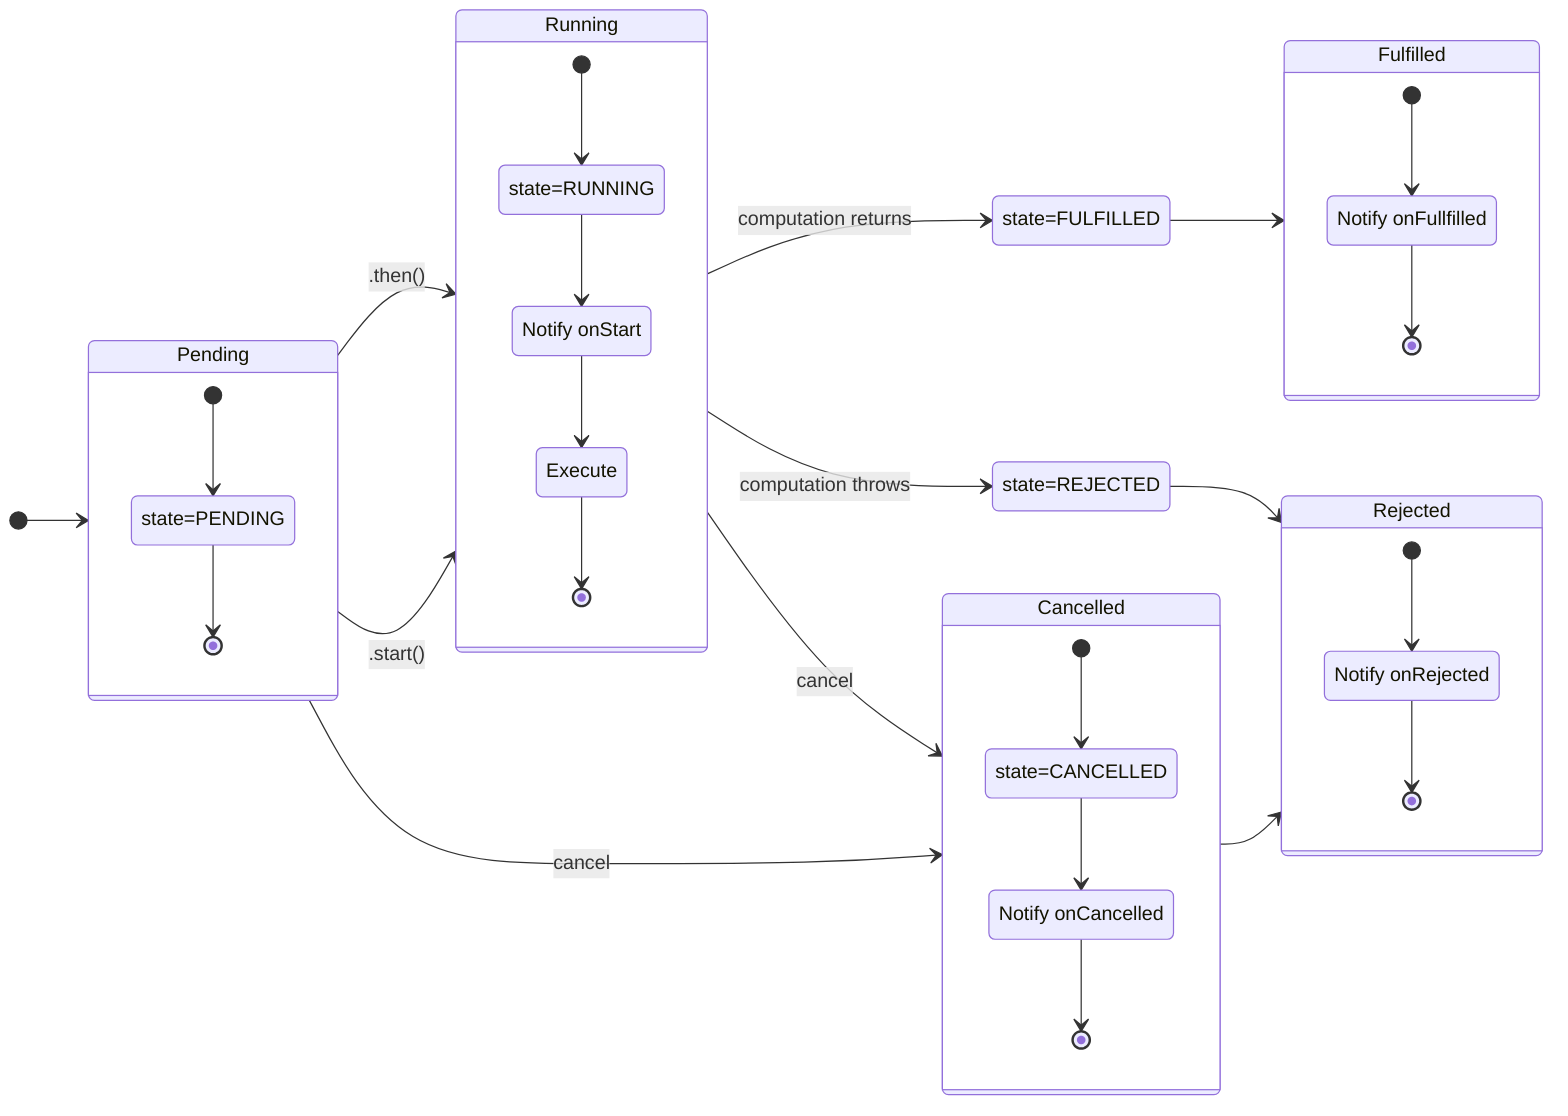 stateDiagram-v2
    direction LR

    [*] --> Pending
    Pending --> Running : .then()
    Pending --> Running : .start()
    Running --> state=FULFILLED : computation returns
    state=FULFILLED --> Fulfilled
    Running --> state=REJECTED : computation throws
    state=REJECTED --> Rejected
    Pending --> Cancelled : cancel
    Running --> Cancelled : cancel
    Cancelled --> Rejected

    state Pending {
      [*] --> state=PENDING
      state=PENDING --> [*]
    }

    state Running {
      [*] --> state=RUNNING
      state=RUNNING --> NotifyStarted
      NotifyStarted --> Execute
      Execute --> [*]
      NotifyStarted : Notify onStart
    }

    state Fulfilled {
      [*] --> NotifyFulfilled
      NotifyFulfilled --> [*]
      NotifyFulfilled : Notify onFullfilled
    }

    state Rejected {
      [*] --> NotifyRejected
      NotifyRejected --> [*]
      NotifyRejected : Notify onRejected
    }

    state Cancelled {
      [*] --> state=CANCELLED
      state=CANCELLED --> NotifyCancelled
      NotifyCancelled --> [*]
      NotifyCancelled : Notify onCancelled
    }